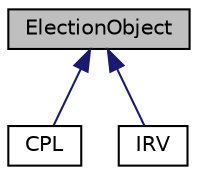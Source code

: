 digraph "ElectionObject"
{
 // LATEX_PDF_SIZE
  edge [fontname="Helvetica",fontsize="10",labelfontname="Helvetica",labelfontsize="10"];
  node [fontname="Helvetica",fontsize="10",shape=record];
  Node1 [label="ElectionObject",height=0.2,width=0.4,color="black", fillcolor="grey75", style="filled", fontcolor="black",tooltip=" "];
  Node1 -> Node2 [dir="back",color="midnightblue",fontsize="10",style="solid",fontname="Helvetica"];
  Node2 [label="CPL",height=0.2,width=0.4,color="black", fillcolor="white", style="filled",URL="$classCPL.html",tooltip=" "];
  Node1 -> Node3 [dir="back",color="midnightblue",fontsize="10",style="solid",fontname="Helvetica"];
  Node3 [label="IRV",height=0.2,width=0.4,color="black", fillcolor="white", style="filled",URL="$classIRV.html",tooltip="File name: IRV.h. Description: Contains method signatures and attributes for the IRV class,..."];
}
